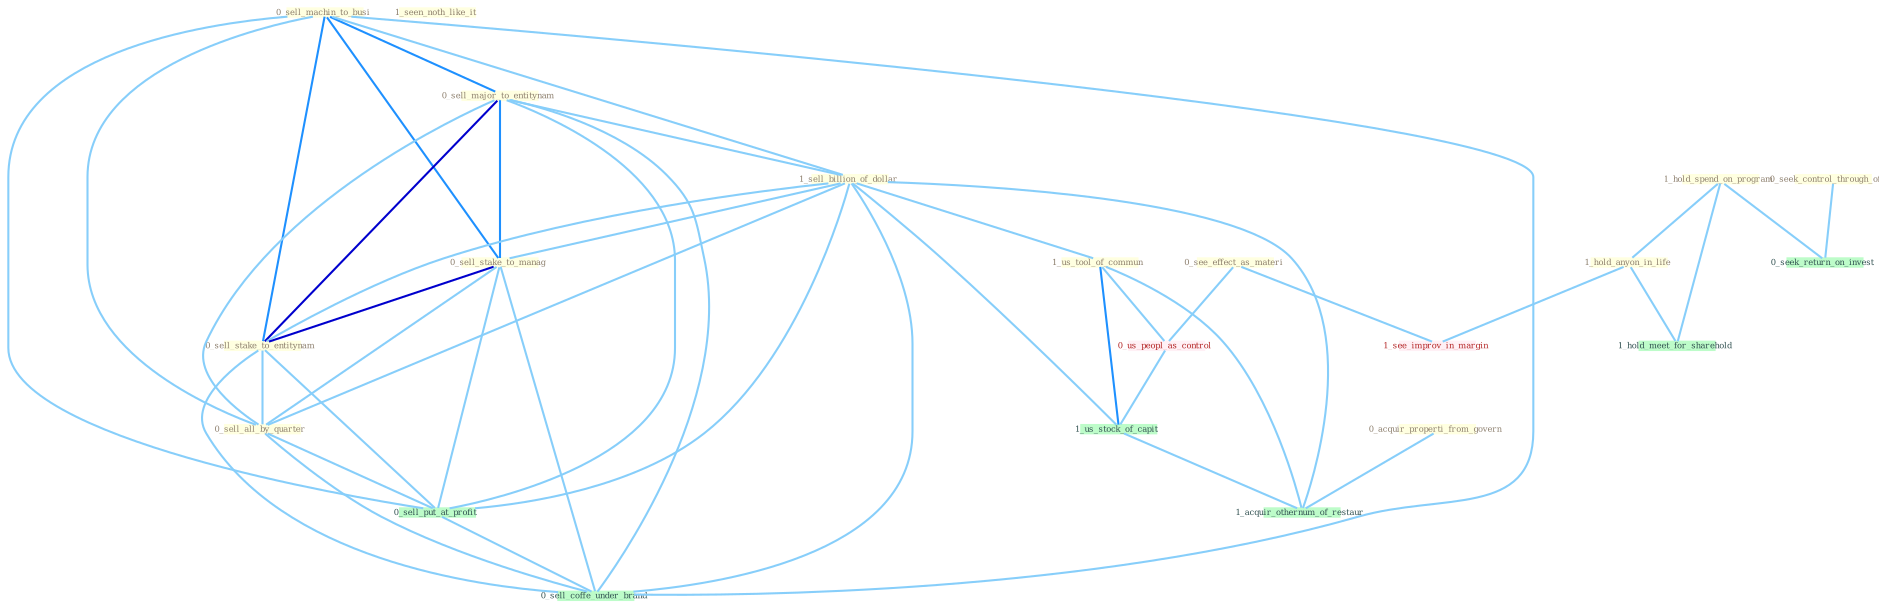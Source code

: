 Graph G{ 
    node
    [shape=polygon,style=filled,width=.5,height=.06,color="#BDFCC9",fixedsize=true,fontsize=4,
    fontcolor="#2f4f4f"];
    {node
    [color="#ffffe0", fontcolor="#8b7d6b"] "0_sell_machin_to_busi " "0_sell_major_to_entitynam " "1_sell_billion_of_dollar " "0_seek_control_through_offer " "0_sell_stake_to_manag " "1_us_tool_of_commun " "1_hold_spend_on_program " "0_sell_stake_to_entitynam " "1_seen_noth_like_it " "0_see_effect_as_materi " "0_acquir_properti_from_govern " "1_hold_anyon_in_life " "0_sell_all_by_quarter "}
{node [color="#fff0f5", fontcolor="#b22222"] "0_us_peopl_as_control " "1_see_improv_in_margin "}
edge [color="#B0E2FF"];

	"0_sell_machin_to_busi " -- "0_sell_major_to_entitynam " [w="2", color="#1e90ff" , len=0.8];
	"0_sell_machin_to_busi " -- "1_sell_billion_of_dollar " [w="1", color="#87cefa" ];
	"0_sell_machin_to_busi " -- "0_sell_stake_to_manag " [w="2", color="#1e90ff" , len=0.8];
	"0_sell_machin_to_busi " -- "0_sell_stake_to_entitynam " [w="2", color="#1e90ff" , len=0.8];
	"0_sell_machin_to_busi " -- "0_sell_all_by_quarter " [w="1", color="#87cefa" ];
	"0_sell_machin_to_busi " -- "0_sell_put_at_profit " [w="1", color="#87cefa" ];
	"0_sell_machin_to_busi " -- "0_sell_coffe_under_brand " [w="1", color="#87cefa" ];
	"0_sell_major_to_entitynam " -- "1_sell_billion_of_dollar " [w="1", color="#87cefa" ];
	"0_sell_major_to_entitynam " -- "0_sell_stake_to_manag " [w="2", color="#1e90ff" , len=0.8];
	"0_sell_major_to_entitynam " -- "0_sell_stake_to_entitynam " [w="3", color="#0000cd" , len=0.6];
	"0_sell_major_to_entitynam " -- "0_sell_all_by_quarter " [w="1", color="#87cefa" ];
	"0_sell_major_to_entitynam " -- "0_sell_put_at_profit " [w="1", color="#87cefa" ];
	"0_sell_major_to_entitynam " -- "0_sell_coffe_under_brand " [w="1", color="#87cefa" ];
	"1_sell_billion_of_dollar " -- "0_sell_stake_to_manag " [w="1", color="#87cefa" ];
	"1_sell_billion_of_dollar " -- "1_us_tool_of_commun " [w="1", color="#87cefa" ];
	"1_sell_billion_of_dollar " -- "0_sell_stake_to_entitynam " [w="1", color="#87cefa" ];
	"1_sell_billion_of_dollar " -- "0_sell_all_by_quarter " [w="1", color="#87cefa" ];
	"1_sell_billion_of_dollar " -- "0_sell_put_at_profit " [w="1", color="#87cefa" ];
	"1_sell_billion_of_dollar " -- "1_us_stock_of_capit " [w="1", color="#87cefa" ];
	"1_sell_billion_of_dollar " -- "0_sell_coffe_under_brand " [w="1", color="#87cefa" ];
	"1_sell_billion_of_dollar " -- "1_acquir_othernum_of_restaur " [w="1", color="#87cefa" ];
	"0_seek_control_through_offer " -- "0_seek_return_on_invest " [w="1", color="#87cefa" ];
	"0_sell_stake_to_manag " -- "0_sell_stake_to_entitynam " [w="3", color="#0000cd" , len=0.6];
	"0_sell_stake_to_manag " -- "0_sell_all_by_quarter " [w="1", color="#87cefa" ];
	"0_sell_stake_to_manag " -- "0_sell_put_at_profit " [w="1", color="#87cefa" ];
	"0_sell_stake_to_manag " -- "0_sell_coffe_under_brand " [w="1", color="#87cefa" ];
	"1_us_tool_of_commun " -- "0_us_peopl_as_control " [w="1", color="#87cefa" ];
	"1_us_tool_of_commun " -- "1_us_stock_of_capit " [w="2", color="#1e90ff" , len=0.8];
	"1_us_tool_of_commun " -- "1_acquir_othernum_of_restaur " [w="1", color="#87cefa" ];
	"1_hold_spend_on_program " -- "1_hold_anyon_in_life " [w="1", color="#87cefa" ];
	"1_hold_spend_on_program " -- "0_seek_return_on_invest " [w="1", color="#87cefa" ];
	"1_hold_spend_on_program " -- "1_hold_meet_for_sharehold " [w="1", color="#87cefa" ];
	"0_sell_stake_to_entitynam " -- "0_sell_all_by_quarter " [w="1", color="#87cefa" ];
	"0_sell_stake_to_entitynam " -- "0_sell_put_at_profit " [w="1", color="#87cefa" ];
	"0_sell_stake_to_entitynam " -- "0_sell_coffe_under_brand " [w="1", color="#87cefa" ];
	"0_see_effect_as_materi " -- "0_us_peopl_as_control " [w="1", color="#87cefa" ];
	"0_see_effect_as_materi " -- "1_see_improv_in_margin " [w="1", color="#87cefa" ];
	"0_acquir_properti_from_govern " -- "1_acquir_othernum_of_restaur " [w="1", color="#87cefa" ];
	"1_hold_anyon_in_life " -- "1_see_improv_in_margin " [w="1", color="#87cefa" ];
	"1_hold_anyon_in_life " -- "1_hold_meet_for_sharehold " [w="1", color="#87cefa" ];
	"0_sell_all_by_quarter " -- "0_sell_put_at_profit " [w="1", color="#87cefa" ];
	"0_sell_all_by_quarter " -- "0_sell_coffe_under_brand " [w="1", color="#87cefa" ];
	"0_us_peopl_as_control " -- "1_us_stock_of_capit " [w="1", color="#87cefa" ];
	"0_sell_put_at_profit " -- "0_sell_coffe_under_brand " [w="1", color="#87cefa" ];
	"1_us_stock_of_capit " -- "1_acquir_othernum_of_restaur " [w="1", color="#87cefa" ];
}
